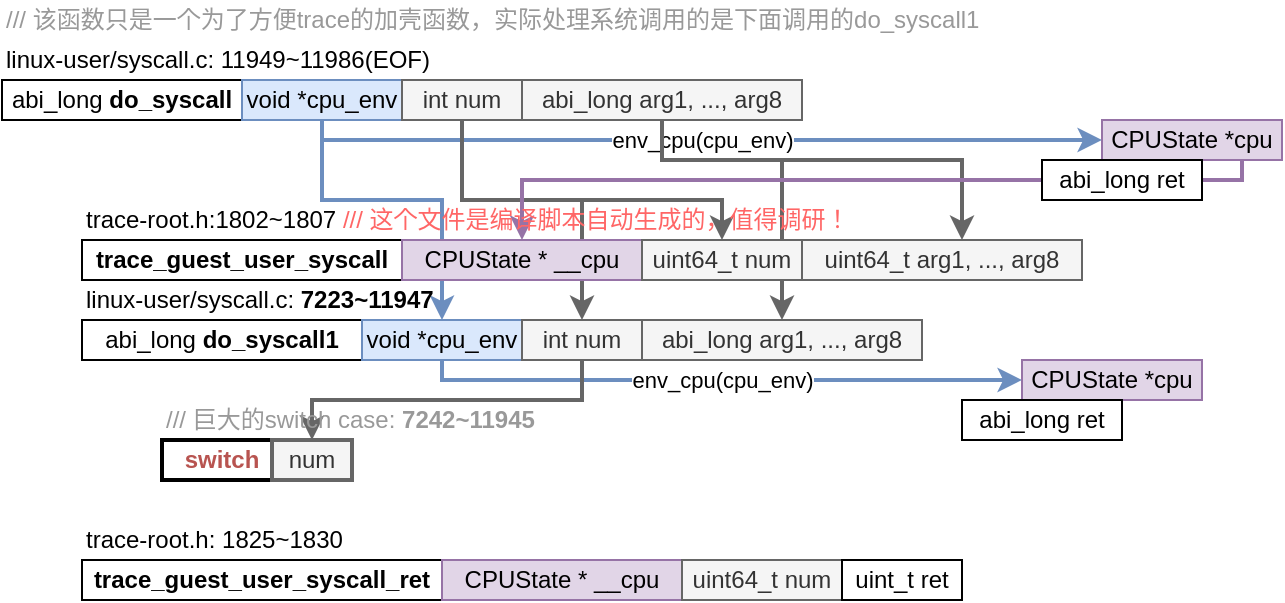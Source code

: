 <mxfile version="11.3.0" type="device" pages="1"><diagram id="S-2sY8vhDxTw71DJHwm7" name="Page-1"><mxGraphModel dx="980" dy="604" grid="1" gridSize="10" guides="1" tooltips="1" connect="1" arrows="1" fold="1" page="1" pageScale="1" pageWidth="827" pageHeight="1169" math="0" shadow="0"><root><mxCell id="0"/><mxCell id="1" parent="0"/><mxCell id="w1qE2swb9fltEza6UHik-1" value="abi_long&lt;b&gt; do_syscall&lt;/b&gt;" style="rounded=0;whiteSpace=wrap;html=1;" parent="1" vertex="1"><mxGeometry x="80" y="80" width="120" height="20" as="geometry"/></mxCell><mxCell id="w1qE2swb9fltEza6UHik-7" value="env_cpu(cpu_env)" style="edgeStyle=orthogonalEdgeStyle;rounded=0;orthogonalLoop=1;jettySize=auto;html=1;strokeWidth=2;fillColor=#dae8fc;strokeColor=#6c8ebf;" parent="1" source="w1qE2swb9fltEza6UHik-2" target="w1qE2swb9fltEza6UHik-5" edge="1"><mxGeometry relative="1" as="geometry"><Array as="points"><mxPoint x="240" y="110"/></Array></mxGeometry></mxCell><mxCell id="w1qE2swb9fltEza6UHik-29" style="edgeStyle=orthogonalEdgeStyle;rounded=0;orthogonalLoop=1;jettySize=auto;html=1;strokeWidth=2;fillColor=#dae8fc;strokeColor=#6c8ebf;" parent="1" source="w1qE2swb9fltEza6UHik-2" target="w1qE2swb9fltEza6UHik-26" edge="1"><mxGeometry relative="1" as="geometry"><Array as="points"><mxPoint x="240" y="140"/><mxPoint x="300" y="140"/></Array></mxGeometry></mxCell><mxCell id="w1qE2swb9fltEza6UHik-2" value="void *cpu_env" style="rounded=0;whiteSpace=wrap;html=1;fillColor=#dae8fc;strokeColor=#6c8ebf;" parent="1" vertex="1"><mxGeometry x="200" y="80" width="80" height="20" as="geometry"/></mxCell><mxCell id="w1qE2swb9fltEza6UHik-17" style="edgeStyle=orthogonalEdgeStyle;rounded=0;orthogonalLoop=1;jettySize=auto;html=1;strokeWidth=2;fillColor=#f5f5f5;strokeColor=#666666;" parent="1" source="w1qE2swb9fltEza6UHik-3" target="w1qE2swb9fltEza6UHik-10" edge="1"><mxGeometry relative="1" as="geometry"><Array as="points"><mxPoint x="310" y="140"/><mxPoint x="440" y="140"/></Array></mxGeometry></mxCell><mxCell id="w1qE2swb9fltEza6UHik-30" style="edgeStyle=orthogonalEdgeStyle;rounded=0;orthogonalLoop=1;jettySize=auto;html=1;strokeWidth=2;fillColor=#f5f5f5;strokeColor=#666666;" parent="1" source="w1qE2swb9fltEza6UHik-3" target="w1qE2swb9fltEza6UHik-27" edge="1"><mxGeometry relative="1" as="geometry"><Array as="points"><mxPoint x="310" y="140"/><mxPoint x="370" y="140"/></Array></mxGeometry></mxCell><mxCell id="w1qE2swb9fltEza6UHik-3" value="int num" style="rounded=0;whiteSpace=wrap;html=1;fillColor=#f5f5f5;strokeColor=#666666;fontColor=#333333;" parent="1" vertex="1"><mxGeometry x="280" y="80" width="60" height="20" as="geometry"/></mxCell><mxCell id="w1qE2swb9fltEza6UHik-18" style="edgeStyle=orthogonalEdgeStyle;rounded=0;orthogonalLoop=1;jettySize=auto;html=1;strokeWidth=2;fillColor=#f5f5f5;strokeColor=#666666;" parent="1" source="w1qE2swb9fltEza6UHik-4" target="w1qE2swb9fltEza6UHik-11" edge="1"><mxGeometry relative="1" as="geometry"><Array as="points"><mxPoint x="410" y="120"/><mxPoint x="560" y="120"/></Array></mxGeometry></mxCell><mxCell id="w1qE2swb9fltEza6UHik-31" style="edgeStyle=orthogonalEdgeStyle;rounded=0;orthogonalLoop=1;jettySize=auto;html=1;strokeWidth=2;fillColor=#f5f5f5;strokeColor=#666666;" parent="1" source="w1qE2swb9fltEza6UHik-4" target="w1qE2swb9fltEza6UHik-28" edge="1"><mxGeometry relative="1" as="geometry"><Array as="points"><mxPoint x="410" y="120"/><mxPoint x="470" y="120"/></Array></mxGeometry></mxCell><mxCell id="w1qE2swb9fltEza6UHik-4" value="abi_long arg1, ..., arg8" style="rounded=0;whiteSpace=wrap;html=1;fillColor=#f5f5f5;strokeColor=#666666;fontColor=#333333;" parent="1" vertex="1"><mxGeometry x="340" y="80" width="140" height="20" as="geometry"/></mxCell><mxCell id="w1qE2swb9fltEza6UHik-16" style="edgeStyle=orthogonalEdgeStyle;rounded=0;orthogonalLoop=1;jettySize=auto;html=1;strokeWidth=2;fillColor=#e1d5e7;strokeColor=#9673a6;" parent="1" source="w1qE2swb9fltEza6UHik-5" target="w1qE2swb9fltEza6UHik-9" edge="1"><mxGeometry relative="1" as="geometry"><Array as="points"><mxPoint x="700" y="130"/><mxPoint x="340" y="130"/></Array></mxGeometry></mxCell><mxCell id="w1qE2swb9fltEza6UHik-5" value="CPUState *cpu" style="rounded=0;whiteSpace=wrap;html=1;fillColor=#e1d5e7;strokeColor=#9673a6;" parent="1" vertex="1"><mxGeometry x="630" y="100" width="90" height="20" as="geometry"/></mxCell><mxCell id="w1qE2swb9fltEza6UHik-6" value="abi_long ret" style="rounded=0;whiteSpace=wrap;html=1;" parent="1" vertex="1"><mxGeometry x="600" y="120" width="80" height="20" as="geometry"/></mxCell><mxCell id="w1qE2swb9fltEza6UHik-8" value="&lt;b&gt;trace_guest_user_syscall&lt;/b&gt;" style="rounded=0;whiteSpace=wrap;html=1;" parent="1" vertex="1"><mxGeometry x="120" y="160" width="160" height="20" as="geometry"/></mxCell><mxCell id="w1qE2swb9fltEza6UHik-9" value="CPUState * __cpu" style="rounded=0;whiteSpace=wrap;html=1;fillColor=#e1d5e7;strokeColor=#9673a6;" parent="1" vertex="1"><mxGeometry x="280" y="160" width="120" height="20" as="geometry"/></mxCell><mxCell id="w1qE2swb9fltEza6UHik-10" value="uint64_t num" style="rounded=0;whiteSpace=wrap;html=1;fillColor=#f5f5f5;strokeColor=#666666;fontColor=#333333;" parent="1" vertex="1"><mxGeometry x="400" y="160" width="80" height="20" as="geometry"/></mxCell><mxCell id="w1qE2swb9fltEza6UHik-11" value="uint64_t arg1, ..., arg8" style="rounded=0;whiteSpace=wrap;html=1;fillColor=#f5f5f5;strokeColor=#666666;fontColor=#333333;" parent="1" vertex="1"><mxGeometry x="480" y="160" width="140" height="20" as="geometry"/></mxCell><mxCell id="w1qE2swb9fltEza6UHik-12" value="trace-root.h:1802~1807&amp;nbsp;&lt;span style=&quot;color: rgb(255 , 102 , 102)&quot;&gt;/// 这个文件是编译脚本自动生成的，值得调研！&lt;/span&gt;" style="text;html=1;resizable=0;points=[];autosize=1;align=left;verticalAlign=top;spacingTop=-4;" parent="1" vertex="1"><mxGeometry x="120" y="140" width="400" height="20" as="geometry"/></mxCell><mxCell id="w1qE2swb9fltEza6UHik-19" value="&lt;b&gt;trace_guest_user_syscall_ret&lt;/b&gt;" style="rounded=0;whiteSpace=wrap;html=1;" parent="1" vertex="1"><mxGeometry x="120" y="320" width="180" height="20" as="geometry"/></mxCell><mxCell id="w1qE2swb9fltEza6UHik-21" value="CPUState * __cpu" style="rounded=0;whiteSpace=wrap;html=1;fillColor=#e1d5e7;strokeColor=#9673a6;" parent="1" vertex="1"><mxGeometry x="300" y="320" width="120" height="20" as="geometry"/></mxCell><mxCell id="w1qE2swb9fltEza6UHik-22" value="uint64_t num" style="rounded=0;whiteSpace=wrap;html=1;fillColor=#f5f5f5;strokeColor=#666666;fontColor=#333333;" parent="1" vertex="1"><mxGeometry x="420" y="320" width="80" height="20" as="geometry"/></mxCell><mxCell id="w1qE2swb9fltEza6UHik-23" value="uint_t ret" style="rounded=0;whiteSpace=wrap;html=1;" parent="1" vertex="1"><mxGeometry x="500" y="320" width="60" height="20" as="geometry"/></mxCell><mxCell id="w1qE2swb9fltEza6UHik-24" value="trace-root.h: 1825~1830" style="text;html=1;resizable=0;points=[];autosize=1;align=left;verticalAlign=top;spacingTop=-4;" parent="1" vertex="1"><mxGeometry x="120" y="300" width="140" height="20" as="geometry"/></mxCell><mxCell id="w1qE2swb9fltEza6UHik-25" value="abi_long &lt;b&gt;do_syscall1&lt;/b&gt;" style="rounded=0;whiteSpace=wrap;html=1;" parent="1" vertex="1"><mxGeometry x="120" y="200" width="140" height="20" as="geometry"/></mxCell><mxCell id="w1qE2swb9fltEza6UHik-36" value="env_cpu(cpu_env)" style="edgeStyle=orthogonalEdgeStyle;rounded=0;orthogonalLoop=1;jettySize=auto;html=1;strokeWidth=2;fillColor=#dae8fc;strokeColor=#6c8ebf;" parent="1" source="w1qE2swb9fltEza6UHik-26" target="w1qE2swb9fltEza6UHik-34" edge="1"><mxGeometry relative="1" as="geometry"><Array as="points"><mxPoint x="300" y="230"/></Array></mxGeometry></mxCell><mxCell id="w1qE2swb9fltEza6UHik-26" value="void *cpu_env" style="rounded=0;whiteSpace=wrap;html=1;fillColor=#dae8fc;strokeColor=#6c8ebf;" parent="1" vertex="1"><mxGeometry x="260" y="200" width="80" height="20" as="geometry"/></mxCell><mxCell id="w1qE2swb9fltEza6UHik-40" style="edgeStyle=orthogonalEdgeStyle;rounded=0;orthogonalLoop=1;jettySize=auto;html=1;strokeWidth=2;fillColor=#f5f5f5;strokeColor=#666666;" parent="1" source="w1qE2swb9fltEza6UHik-27" target="w1qE2swb9fltEza6UHik-39" edge="1"><mxGeometry relative="1" as="geometry"><Array as="points"><mxPoint x="370" y="240"/><mxPoint x="235" y="240"/></Array></mxGeometry></mxCell><mxCell id="w1qE2swb9fltEza6UHik-27" value="int num" style="rounded=0;whiteSpace=wrap;html=1;fillColor=#f5f5f5;strokeColor=#666666;fontColor=#333333;" parent="1" vertex="1"><mxGeometry x="340" y="200" width="60" height="20" as="geometry"/></mxCell><mxCell id="w1qE2swb9fltEza6UHik-28" value="abi_long arg1, ..., arg8" style="rounded=0;whiteSpace=wrap;html=1;fillColor=#f5f5f5;strokeColor=#666666;fontColor=#333333;" parent="1" vertex="1"><mxGeometry x="400" y="200" width="140" height="20" as="geometry"/></mxCell><mxCell id="w1qE2swb9fltEza6UHik-32" value="linux-user/syscall.c: &lt;b&gt;7223~11947&lt;/b&gt;" style="text;html=1;resizable=0;points=[];autosize=1;align=left;verticalAlign=top;spacingTop=-4;" parent="1" vertex="1"><mxGeometry x="120" y="180" width="190" height="20" as="geometry"/></mxCell><mxCell id="w1qE2swb9fltEza6UHik-33" value="linux-user/syscall.c: 11949~11986(EOF)" style="text;html=1;resizable=0;points=[];autosize=1;align=left;verticalAlign=top;spacingTop=-4;" parent="1" vertex="1"><mxGeometry x="80" y="60" width="230" height="20" as="geometry"/></mxCell><mxCell id="w1qE2swb9fltEza6UHik-34" value="CPUState *cpu" style="rounded=0;whiteSpace=wrap;html=1;fillColor=#e1d5e7;strokeColor=#9673a6;" parent="1" vertex="1"><mxGeometry x="590" y="220" width="90" height="20" as="geometry"/></mxCell><mxCell id="w1qE2swb9fltEza6UHik-35" value="abi_long ret" style="rounded=0;whiteSpace=wrap;html=1;" parent="1" vertex="1"><mxGeometry x="560" y="240" width="80" height="20" as="geometry"/></mxCell><mxCell id="w1qE2swb9fltEza6UHik-38" value="&lt;b&gt;&lt;font color=&quot;#b85450&quot;&gt;switch&lt;/font&gt;&lt;/b&gt;" style="rounded=0;whiteSpace=wrap;html=1;strokeWidth=2;" parent="1" vertex="1"><mxGeometry x="160" y="260" width="60" height="20" as="geometry"/></mxCell><mxCell id="w1qE2swb9fltEza6UHik-39" value="num" style="rounded=0;whiteSpace=wrap;html=1;strokeColor=#666666;fillColor=#f5f5f5;strokeWidth=2;fontColor=#333333;" parent="1" vertex="1"><mxGeometry x="215" y="260" width="40" height="20" as="geometry"/></mxCell><mxCell id="w1qE2swb9fltEza6UHik-41" value="&lt;font color=&quot;#999999&quot;&gt;/// 巨大的switch case: &lt;b&gt;7242~11945&lt;/b&gt;&lt;/font&gt;" style="text;html=1;resizable=0;points=[];autosize=1;align=left;verticalAlign=top;spacingTop=-4;" parent="1" vertex="1"><mxGeometry x="160" y="240" width="200" height="20" as="geometry"/></mxCell><mxCell id="w1qE2swb9fltEza6UHik-42" value="&lt;span style=&quot;color: rgb(153 , 153 , 153)&quot;&gt;/// 该函数只是一个为了方便trace的加壳函数，&lt;/span&gt;&lt;span style=&quot;color: rgb(153 , 153 , 153)&quot;&gt;实际处理系统调用的是下面调用的do_syscall1&lt;/span&gt;" style="text;html=1;resizable=0;points=[];autosize=1;align=left;verticalAlign=top;spacingTop=-4;" parent="1" vertex="1"><mxGeometry x="80" y="40" width="500" height="20" as="geometry"/></mxCell></root></mxGraphModel></diagram></mxfile>